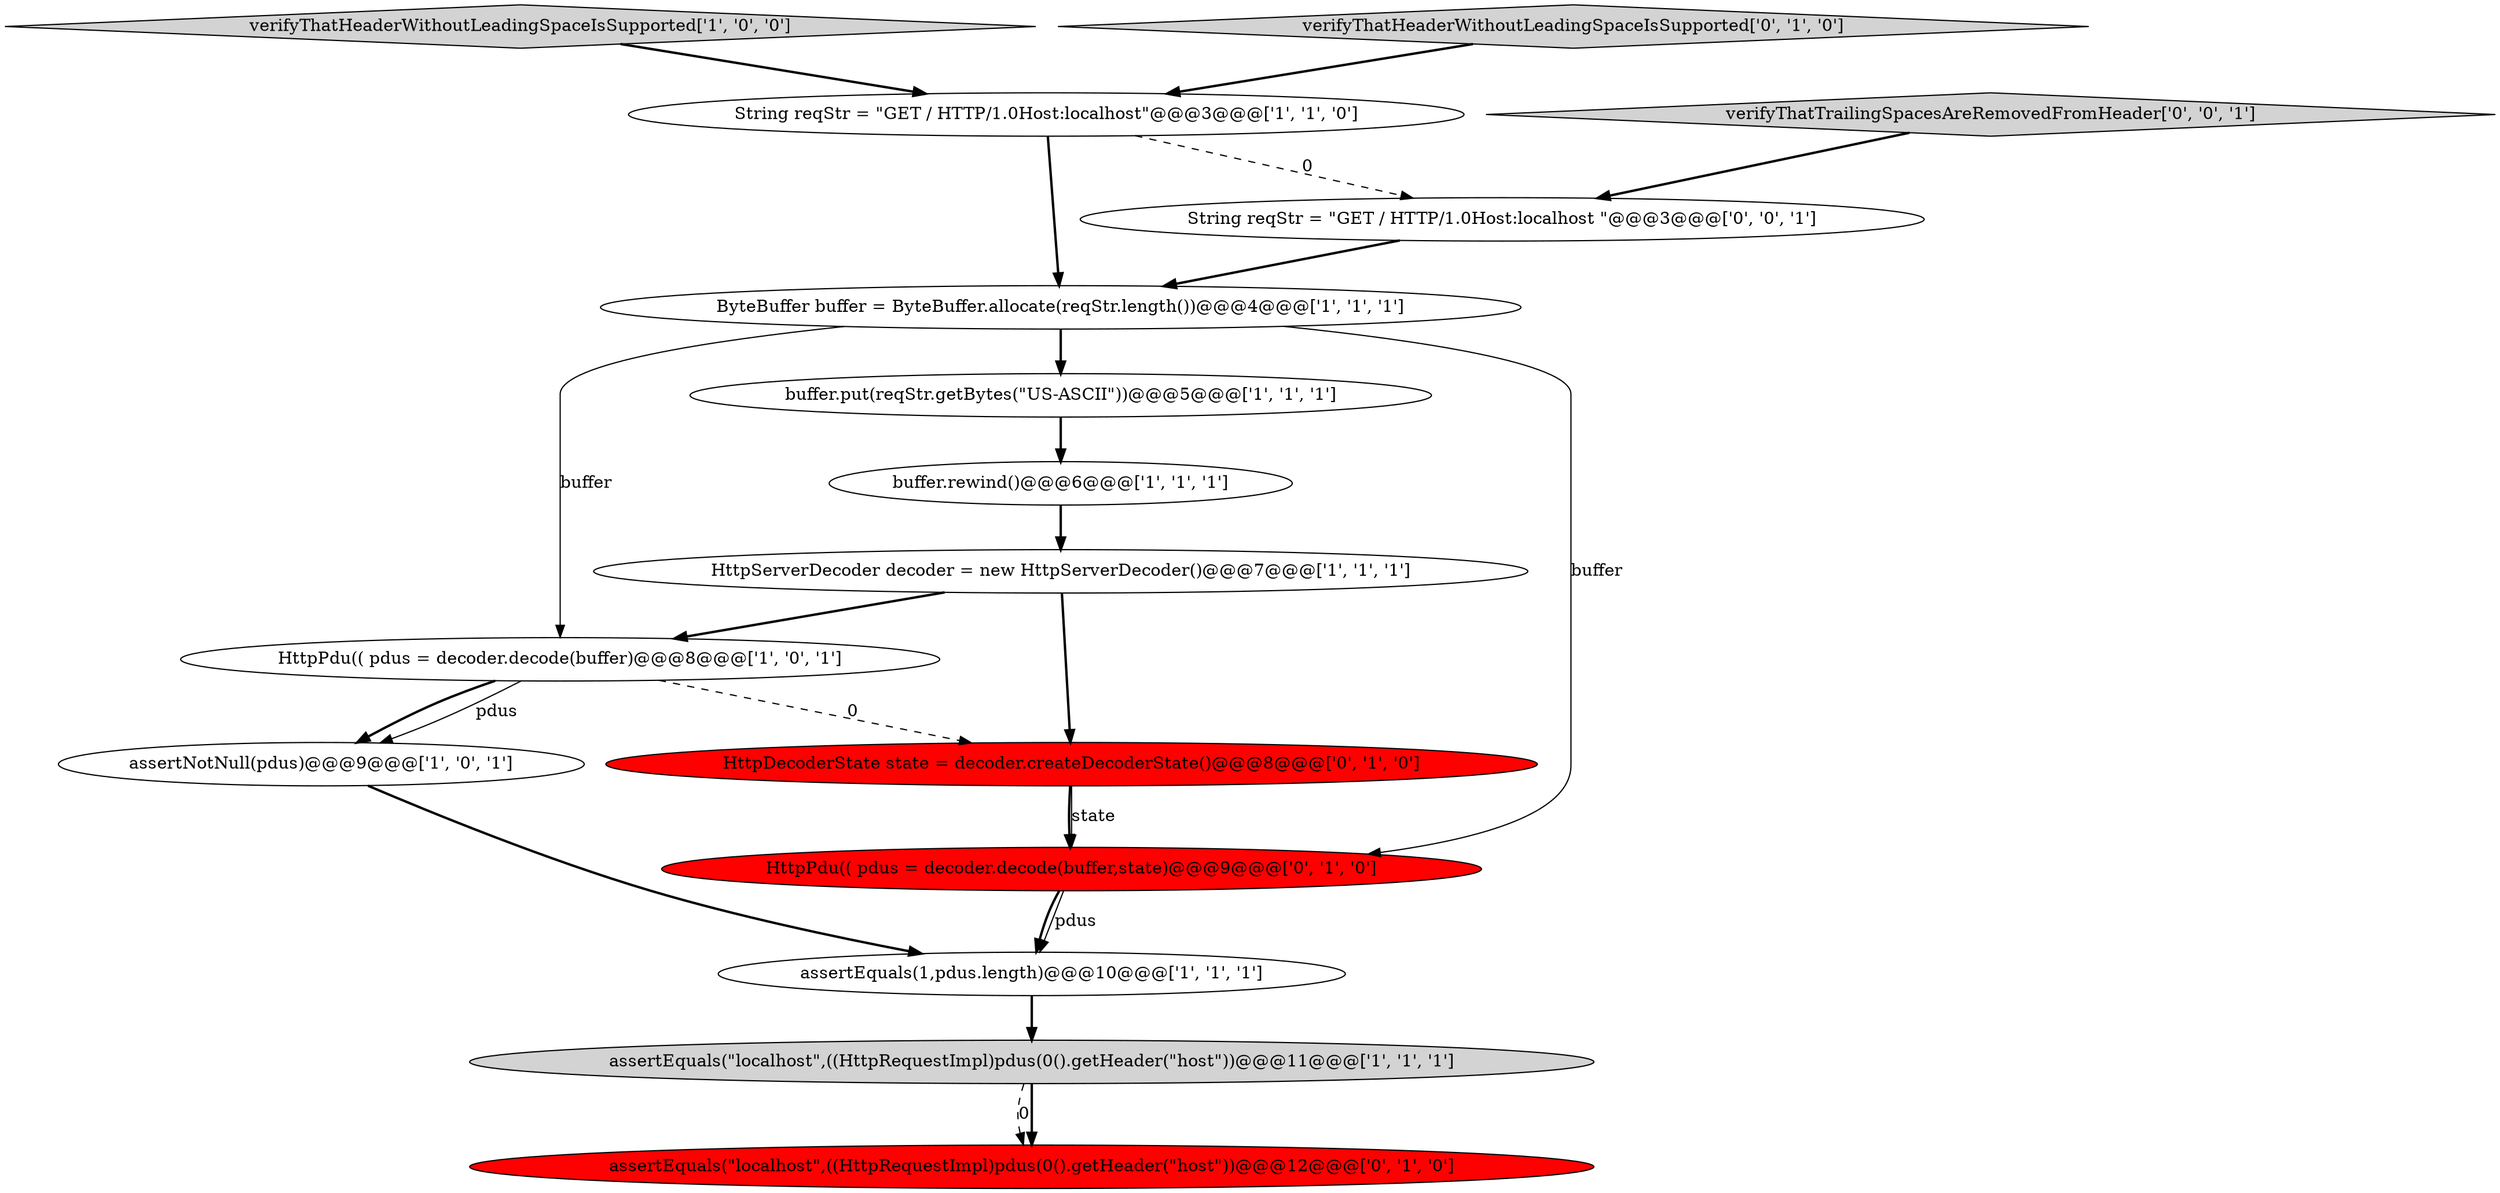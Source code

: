 digraph {
12 [style = filled, label = "assertEquals(\"localhost\",((HttpRequestImpl)pdus(0().getHeader(\"host\"))@@@12@@@['0', '1', '0']", fillcolor = red, shape = ellipse image = "AAA1AAABBB2BBB"];
6 [style = filled, label = "buffer.rewind()@@@6@@@['1', '1', '1']", fillcolor = white, shape = ellipse image = "AAA0AAABBB1BBB"];
7 [style = filled, label = "verifyThatHeaderWithoutLeadingSpaceIsSupported['1', '0', '0']", fillcolor = lightgray, shape = diamond image = "AAA0AAABBB1BBB"];
10 [style = filled, label = "HttpPdu(( pdus = decoder.decode(buffer,state)@@@9@@@['0', '1', '0']", fillcolor = red, shape = ellipse image = "AAA1AAABBB2BBB"];
14 [style = filled, label = "String reqStr = \"GET / HTTP/1.0Host:localhost \"@@@3@@@['0', '0', '1']", fillcolor = white, shape = ellipse image = "AAA0AAABBB3BBB"];
9 [style = filled, label = "assertEquals(1,pdus.length)@@@10@@@['1', '1', '1']", fillcolor = white, shape = ellipse image = "AAA0AAABBB1BBB"];
11 [style = filled, label = "HttpDecoderState state = decoder.createDecoderState()@@@8@@@['0', '1', '0']", fillcolor = red, shape = ellipse image = "AAA1AAABBB2BBB"];
1 [style = filled, label = "String reqStr = \"GET / HTTP/1.0Host:localhost\"@@@3@@@['1', '1', '0']", fillcolor = white, shape = ellipse image = "AAA0AAABBB1BBB"];
15 [style = filled, label = "verifyThatTrailingSpacesAreRemovedFromHeader['0', '0', '1']", fillcolor = lightgray, shape = diamond image = "AAA0AAABBB3BBB"];
13 [style = filled, label = "verifyThatHeaderWithoutLeadingSpaceIsSupported['0', '1', '0']", fillcolor = lightgray, shape = diamond image = "AAA0AAABBB2BBB"];
2 [style = filled, label = "ByteBuffer buffer = ByteBuffer.allocate(reqStr.length())@@@4@@@['1', '1', '1']", fillcolor = white, shape = ellipse image = "AAA0AAABBB1BBB"];
8 [style = filled, label = "assertEquals(\"localhost\",((HttpRequestImpl)pdus(0().getHeader(\"host\"))@@@11@@@['1', '1', '1']", fillcolor = lightgray, shape = ellipse image = "AAA0AAABBB1BBB"];
4 [style = filled, label = "HttpPdu(( pdus = decoder.decode(buffer)@@@8@@@['1', '0', '1']", fillcolor = white, shape = ellipse image = "AAA0AAABBB1BBB"];
0 [style = filled, label = "HttpServerDecoder decoder = new HttpServerDecoder()@@@7@@@['1', '1', '1']", fillcolor = white, shape = ellipse image = "AAA0AAABBB1BBB"];
5 [style = filled, label = "assertNotNull(pdus)@@@9@@@['1', '0', '1']", fillcolor = white, shape = ellipse image = "AAA0AAABBB1BBB"];
3 [style = filled, label = "buffer.put(reqStr.getBytes(\"US-ASCII\"))@@@5@@@['1', '1', '1']", fillcolor = white, shape = ellipse image = "AAA0AAABBB1BBB"];
7->1 [style = bold, label=""];
5->9 [style = bold, label=""];
15->14 [style = bold, label=""];
1->14 [style = dashed, label="0"];
2->3 [style = bold, label=""];
0->11 [style = bold, label=""];
3->6 [style = bold, label=""];
8->12 [style = dashed, label="0"];
6->0 [style = bold, label=""];
10->9 [style = solid, label="pdus"];
9->8 [style = bold, label=""];
13->1 [style = bold, label=""];
4->5 [style = solid, label="pdus"];
0->4 [style = bold, label=""];
11->10 [style = bold, label=""];
2->4 [style = solid, label="buffer"];
1->2 [style = bold, label=""];
10->9 [style = bold, label=""];
14->2 [style = bold, label=""];
2->10 [style = solid, label="buffer"];
4->11 [style = dashed, label="0"];
4->5 [style = bold, label=""];
8->12 [style = bold, label=""];
11->10 [style = solid, label="state"];
}
